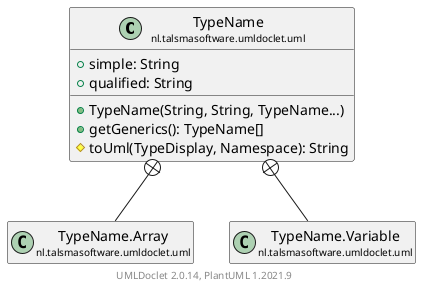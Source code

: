 @startuml
    set namespaceSeparator none
    hide empty fields
    hide empty methods

    class "<size:14>TypeName\n<size:10>nl.talsmasoftware.umldoclet.uml" as nl.talsmasoftware.umldoclet.uml.TypeName [[TypeName.html]] {
        +simple: String
        +qualified: String
        +TypeName(String, String, TypeName...)
        +getGenerics(): TypeName[]
        #toUml(TypeDisplay, Namespace): String
    }
    class "<size:14>TypeName.Array\n<size:10>nl.talsmasoftware.umldoclet.uml" as nl.talsmasoftware.umldoclet.uml.TypeName.Array [[TypeName.Array.html]]
    class "<size:14>TypeName.Variable\n<size:10>nl.talsmasoftware.umldoclet.uml" as nl.talsmasoftware.umldoclet.uml.TypeName.Variable [[TypeName.Variable.html]]

    nl.talsmasoftware.umldoclet.uml.TypeName +-- nl.talsmasoftware.umldoclet.uml.TypeName.Array
    nl.talsmasoftware.umldoclet.uml.TypeName +-- nl.talsmasoftware.umldoclet.uml.TypeName.Variable

    center footer UMLDoclet 2.0.14, PlantUML 1.2021.9
@enduml
